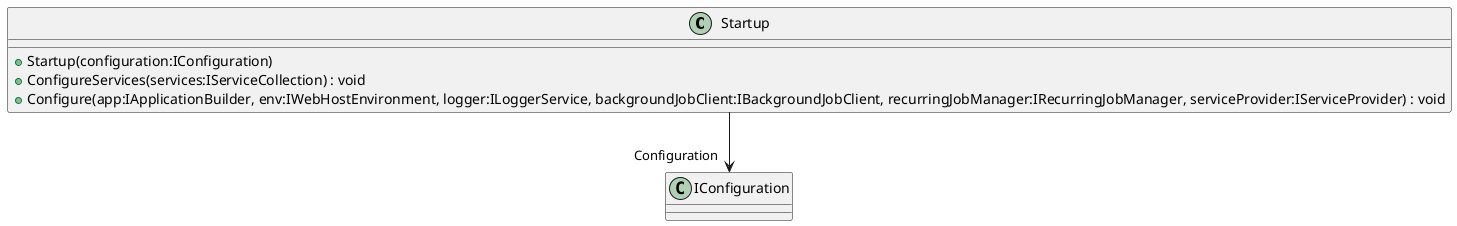 @startuml
class Startup {
    + Startup(configuration:IConfiguration)
    + ConfigureServices(services:IServiceCollection) : void
    + Configure(app:IApplicationBuilder, env:IWebHostEnvironment, logger:ILoggerService, backgroundJobClient:IBackgroundJobClient, recurringJobManager:IRecurringJobManager, serviceProvider:IServiceProvider) : void
}
Startup --> "Configuration" IConfiguration
@enduml
